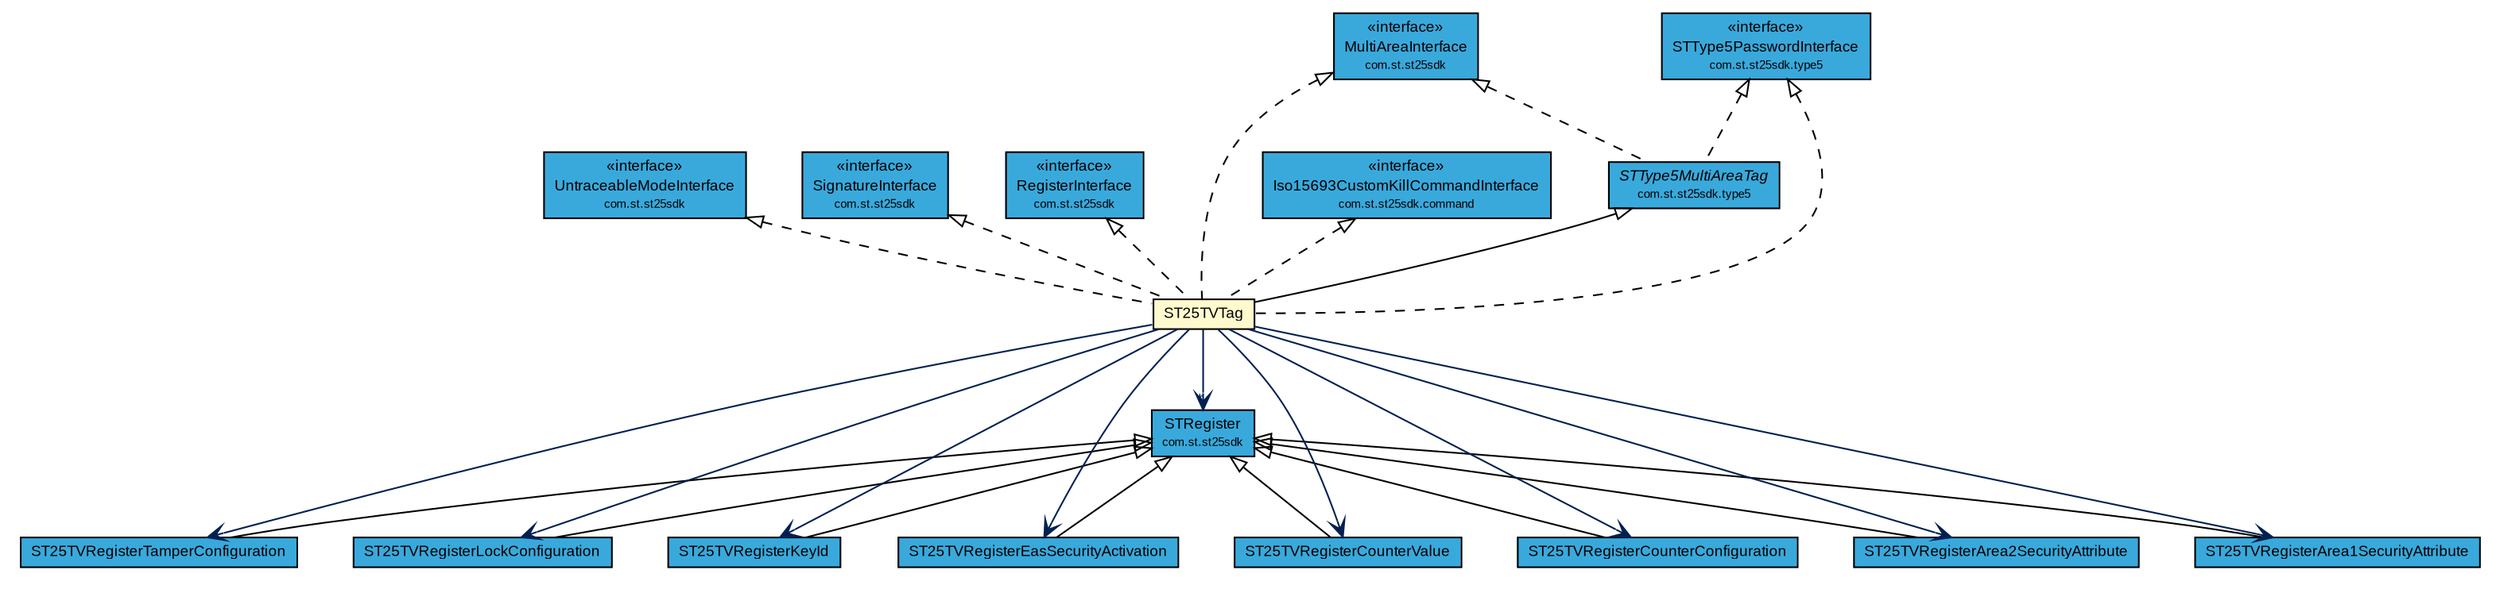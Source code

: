 #!/usr/local/bin/dot
#
# Class diagram 
# Generated by UMLGraph version R5_7_2-3-gee82a7 (http://www.umlgraph.org/)
#

digraph G {
	edge [fontname="arial",fontsize=10,labelfontname="arial",labelfontsize=10];
	node [fontname="arial",fontsize=10,shape=plaintext];
	nodesep=0.25;
	ranksep=0.5;
	// com.st.st25sdk.UntraceableModeInterface
	c41836 [label=<<table title="com.st.st25sdk.UntraceableModeInterface" border="0" cellborder="1" cellspacing="0" cellpadding="2" port="p" bgcolor="#39a9dc" href="../../UntraceableModeInterface.html">
		<tr><td><table border="0" cellspacing="0" cellpadding="1">
<tr><td align="center" balign="center"> &#171;interface&#187; </td></tr>
<tr><td align="center" balign="center"> UntraceableModeInterface </td></tr>
<tr><td align="center" balign="center"><font point-size="7.0"> com.st.st25sdk </font></td></tr>
		</table></td></tr>
		</table>>, URL="../../UntraceableModeInterface.html", fontname="arial", fontcolor="black", fontsize=9.0];
	// com.st.st25sdk.STRegister
	c41842 [label=<<table title="com.st.st25sdk.STRegister" border="0" cellborder="1" cellspacing="0" cellpadding="2" port="p" bgcolor="#39a9dc" href="../../STRegister.html">
		<tr><td><table border="0" cellspacing="0" cellpadding="1">
<tr><td align="center" balign="center"> STRegister </td></tr>
<tr><td align="center" balign="center"><font point-size="7.0"> com.st.st25sdk </font></td></tr>
		</table></td></tr>
		</table>>, URL="../../STRegister.html", fontname="arial", fontcolor="black", fontsize=9.0];
	// com.st.st25sdk.SignatureInterface
	c41852 [label=<<table title="com.st.st25sdk.SignatureInterface" border="0" cellborder="1" cellspacing="0" cellpadding="2" port="p" bgcolor="#39a9dc" href="../../SignatureInterface.html">
		<tr><td><table border="0" cellspacing="0" cellpadding="1">
<tr><td align="center" balign="center"> &#171;interface&#187; </td></tr>
<tr><td align="center" balign="center"> SignatureInterface </td></tr>
<tr><td align="center" balign="center"><font point-size="7.0"> com.st.st25sdk </font></td></tr>
		</table></td></tr>
		</table>>, URL="../../SignatureInterface.html", fontname="arial", fontcolor="black", fontsize=9.0];
	// com.st.st25sdk.RegisterInterface
	c41857 [label=<<table title="com.st.st25sdk.RegisterInterface" border="0" cellborder="1" cellspacing="0" cellpadding="2" port="p" bgcolor="#39a9dc" href="../../RegisterInterface.html">
		<tr><td><table border="0" cellspacing="0" cellpadding="1">
<tr><td align="center" balign="center"> &#171;interface&#187; </td></tr>
<tr><td align="center" balign="center"> RegisterInterface </td></tr>
<tr><td align="center" balign="center"><font point-size="7.0"> com.st.st25sdk </font></td></tr>
		</table></td></tr>
		</table>>, URL="../../RegisterInterface.html", fontname="arial", fontcolor="black", fontsize=9.0];
	// com.st.st25sdk.MultiAreaInterface
	c41861 [label=<<table title="com.st.st25sdk.MultiAreaInterface" border="0" cellborder="1" cellspacing="0" cellpadding="2" port="p" bgcolor="#39a9dc" href="../../MultiAreaInterface.html">
		<tr><td><table border="0" cellspacing="0" cellpadding="1">
<tr><td align="center" balign="center"> &#171;interface&#187; </td></tr>
<tr><td align="center" balign="center"> MultiAreaInterface </td></tr>
<tr><td align="center" balign="center"><font point-size="7.0"> com.st.st25sdk </font></td></tr>
		</table></td></tr>
		</table>>, URL="../../MultiAreaInterface.html", fontname="arial", fontcolor="black", fontsize=9.0];
	// com.st.st25sdk.command.Iso15693CustomKillCommandInterface
	c41902 [label=<<table title="com.st.st25sdk.command.Iso15693CustomKillCommandInterface" border="0" cellborder="1" cellspacing="0" cellpadding="2" port="p" bgcolor="#39a9dc" href="../../command/Iso15693CustomKillCommandInterface.html">
		<tr><td><table border="0" cellspacing="0" cellpadding="1">
<tr><td align="center" balign="center"> &#171;interface&#187; </td></tr>
<tr><td align="center" balign="center"> Iso15693CustomKillCommandInterface </td></tr>
<tr><td align="center" balign="center"><font point-size="7.0"> com.st.st25sdk.command </font></td></tr>
		</table></td></tr>
		</table>>, URL="../../command/Iso15693CustomKillCommandInterface.html", fontname="arial", fontcolor="black", fontsize=9.0];
	// com.st.st25sdk.type5.STType5PasswordInterface
	c42009 [label=<<table title="com.st.st25sdk.type5.STType5PasswordInterface" border="0" cellborder="1" cellspacing="0" cellpadding="2" port="p" bgcolor="#39a9dc" href="../STType5PasswordInterface.html">
		<tr><td><table border="0" cellspacing="0" cellpadding="1">
<tr><td align="center" balign="center"> &#171;interface&#187; </td></tr>
<tr><td align="center" balign="center"> STType5PasswordInterface </td></tr>
<tr><td align="center" balign="center"><font point-size="7.0"> com.st.st25sdk.type5 </font></td></tr>
		</table></td></tr>
		</table>>, URL="../STType5PasswordInterface.html", fontname="arial", fontcolor="black", fontsize=9.0];
	// com.st.st25sdk.type5.STType5MultiAreaTag
	c42010 [label=<<table title="com.st.st25sdk.type5.STType5MultiAreaTag" border="0" cellborder="1" cellspacing="0" cellpadding="2" port="p" bgcolor="#39a9dc" href="../STType5MultiAreaTag.html">
		<tr><td><table border="0" cellspacing="0" cellpadding="1">
<tr><td align="center" balign="center"><font face="arial italic"> STType5MultiAreaTag </font></td></tr>
<tr><td align="center" balign="center"><font point-size="7.0"> com.st.st25sdk.type5 </font></td></tr>
		</table></td></tr>
		</table>>, URL="../STType5MultiAreaTag.html", fontname="arial", fontcolor="black", fontsize=9.0];
	// com.st.st25sdk.type5.st25tv.ST25TVTag
	c42066 [label=<<table title="com.st.st25sdk.type5.st25tv.ST25TVTag" border="0" cellborder="1" cellspacing="0" cellpadding="2" port="p" bgcolor="lemonChiffon" href="./ST25TVTag.html">
		<tr><td><table border="0" cellspacing="0" cellpadding="1">
<tr><td align="center" balign="center"> ST25TVTag </td></tr>
		</table></td></tr>
		</table>>, URL="./ST25TVTag.html", fontname="arial", fontcolor="black", fontsize=9.0];
	// com.st.st25sdk.type5.st25tv.ST25TVRegisterTamperConfiguration
	c42067 [label=<<table title="com.st.st25sdk.type5.st25tv.ST25TVRegisterTamperConfiguration" border="0" cellborder="1" cellspacing="0" cellpadding="2" port="p" bgcolor="#39a9dc" href="./ST25TVRegisterTamperConfiguration.html">
		<tr><td><table border="0" cellspacing="0" cellpadding="1">
<tr><td align="center" balign="center"> ST25TVRegisterTamperConfiguration </td></tr>
		</table></td></tr>
		</table>>, URL="./ST25TVRegisterTamperConfiguration.html", fontname="arial", fontcolor="black", fontsize=9.0];
	// com.st.st25sdk.type5.st25tv.ST25TVRegisterLockConfiguration
	c42068 [label=<<table title="com.st.st25sdk.type5.st25tv.ST25TVRegisterLockConfiguration" border="0" cellborder="1" cellspacing="0" cellpadding="2" port="p" bgcolor="#39a9dc" href="./ST25TVRegisterLockConfiguration.html">
		<tr><td><table border="0" cellspacing="0" cellpadding="1">
<tr><td align="center" balign="center"> ST25TVRegisterLockConfiguration </td></tr>
		</table></td></tr>
		</table>>, URL="./ST25TVRegisterLockConfiguration.html", fontname="arial", fontcolor="black", fontsize=9.0];
	// com.st.st25sdk.type5.st25tv.ST25TVRegisterKeyId
	c42069 [label=<<table title="com.st.st25sdk.type5.st25tv.ST25TVRegisterKeyId" border="0" cellborder="1" cellspacing="0" cellpadding="2" port="p" bgcolor="#39a9dc" href="./ST25TVRegisterKeyId.html">
		<tr><td><table border="0" cellspacing="0" cellpadding="1">
<tr><td align="center" balign="center"> ST25TVRegisterKeyId </td></tr>
		</table></td></tr>
		</table>>, URL="./ST25TVRegisterKeyId.html", fontname="arial", fontcolor="black", fontsize=9.0];
	// com.st.st25sdk.type5.st25tv.ST25TVRegisterEasSecurityActivation
	c42070 [label=<<table title="com.st.st25sdk.type5.st25tv.ST25TVRegisterEasSecurityActivation" border="0" cellborder="1" cellspacing="0" cellpadding="2" port="p" bgcolor="#39a9dc" href="./ST25TVRegisterEasSecurityActivation.html">
		<tr><td><table border="0" cellspacing="0" cellpadding="1">
<tr><td align="center" balign="center"> ST25TVRegisterEasSecurityActivation </td></tr>
		</table></td></tr>
		</table>>, URL="./ST25TVRegisterEasSecurityActivation.html", fontname="arial", fontcolor="black", fontsize=9.0];
	// com.st.st25sdk.type5.st25tv.ST25TVRegisterCounterValue
	c42071 [label=<<table title="com.st.st25sdk.type5.st25tv.ST25TVRegisterCounterValue" border="0" cellborder="1" cellspacing="0" cellpadding="2" port="p" bgcolor="#39a9dc" href="./ST25TVRegisterCounterValue.html">
		<tr><td><table border="0" cellspacing="0" cellpadding="1">
<tr><td align="center" balign="center"> ST25TVRegisterCounterValue </td></tr>
		</table></td></tr>
		</table>>, URL="./ST25TVRegisterCounterValue.html", fontname="arial", fontcolor="black", fontsize=9.0];
	// com.st.st25sdk.type5.st25tv.ST25TVRegisterCounterConfiguration
	c42072 [label=<<table title="com.st.st25sdk.type5.st25tv.ST25TVRegisterCounterConfiguration" border="0" cellborder="1" cellspacing="0" cellpadding="2" port="p" bgcolor="#39a9dc" href="./ST25TVRegisterCounterConfiguration.html">
		<tr><td><table border="0" cellspacing="0" cellpadding="1">
<tr><td align="center" balign="center"> ST25TVRegisterCounterConfiguration </td></tr>
		</table></td></tr>
		</table>>, URL="./ST25TVRegisterCounterConfiguration.html", fontname="arial", fontcolor="black", fontsize=9.0];
	// com.st.st25sdk.type5.st25tv.ST25TVRegisterArea2SecurityAttribute
	c42073 [label=<<table title="com.st.st25sdk.type5.st25tv.ST25TVRegisterArea2SecurityAttribute" border="0" cellborder="1" cellspacing="0" cellpadding="2" port="p" bgcolor="#39a9dc" href="./ST25TVRegisterArea2SecurityAttribute.html">
		<tr><td><table border="0" cellspacing="0" cellpadding="1">
<tr><td align="center" balign="center"> ST25TVRegisterArea2SecurityAttribute </td></tr>
		</table></td></tr>
		</table>>, URL="./ST25TVRegisterArea2SecurityAttribute.html", fontname="arial", fontcolor="black", fontsize=9.0];
	// com.st.st25sdk.type5.st25tv.ST25TVRegisterArea1SecurityAttribute
	c42074 [label=<<table title="com.st.st25sdk.type5.st25tv.ST25TVRegisterArea1SecurityAttribute" border="0" cellborder="1" cellspacing="0" cellpadding="2" port="p" bgcolor="#39a9dc" href="./ST25TVRegisterArea1SecurityAttribute.html">
		<tr><td><table border="0" cellspacing="0" cellpadding="1">
<tr><td align="center" balign="center"> ST25TVRegisterArea1SecurityAttribute </td></tr>
		</table></td></tr>
		</table>>, URL="./ST25TVRegisterArea1SecurityAttribute.html", fontname="arial", fontcolor="black", fontsize=9.0];
	//com.st.st25sdk.type5.STType5MultiAreaTag implements com.st.st25sdk.MultiAreaInterface
	c41861:p -> c42010:p [dir=back,arrowtail=empty,style=dashed];
	//com.st.st25sdk.type5.STType5MultiAreaTag implements com.st.st25sdk.type5.STType5PasswordInterface
	c42009:p -> c42010:p [dir=back,arrowtail=empty,style=dashed];
	//com.st.st25sdk.type5.st25tv.ST25TVTag extends com.st.st25sdk.type5.STType5MultiAreaTag
	c42010:p -> c42066:p [dir=back,arrowtail=empty];
	//com.st.st25sdk.type5.st25tv.ST25TVTag implements com.st.st25sdk.MultiAreaInterface
	c41861:p -> c42066:p [dir=back,arrowtail=empty,style=dashed];
	//com.st.st25sdk.type5.st25tv.ST25TVTag implements com.st.st25sdk.type5.STType5PasswordInterface
	c42009:p -> c42066:p [dir=back,arrowtail=empty,style=dashed];
	//com.st.st25sdk.type5.st25tv.ST25TVTag implements com.st.st25sdk.command.Iso15693CustomKillCommandInterface
	c41902:p -> c42066:p [dir=back,arrowtail=empty,style=dashed];
	//com.st.st25sdk.type5.st25tv.ST25TVTag implements com.st.st25sdk.UntraceableModeInterface
	c41836:p -> c42066:p [dir=back,arrowtail=empty,style=dashed];
	//com.st.st25sdk.type5.st25tv.ST25TVTag implements com.st.st25sdk.SignatureInterface
	c41852:p -> c42066:p [dir=back,arrowtail=empty,style=dashed];
	//com.st.st25sdk.type5.st25tv.ST25TVTag implements com.st.st25sdk.RegisterInterface
	c41857:p -> c42066:p [dir=back,arrowtail=empty,style=dashed];
	//com.st.st25sdk.type5.st25tv.ST25TVRegisterTamperConfiguration extends com.st.st25sdk.STRegister
	c41842:p -> c42067:p [dir=back,arrowtail=empty];
	//com.st.st25sdk.type5.st25tv.ST25TVRegisterLockConfiguration extends com.st.st25sdk.STRegister
	c41842:p -> c42068:p [dir=back,arrowtail=empty];
	//com.st.st25sdk.type5.st25tv.ST25TVRegisterKeyId extends com.st.st25sdk.STRegister
	c41842:p -> c42069:p [dir=back,arrowtail=empty];
	//com.st.st25sdk.type5.st25tv.ST25TVRegisterEasSecurityActivation extends com.st.st25sdk.STRegister
	c41842:p -> c42070:p [dir=back,arrowtail=empty];
	//com.st.st25sdk.type5.st25tv.ST25TVRegisterCounterValue extends com.st.st25sdk.STRegister
	c41842:p -> c42071:p [dir=back,arrowtail=empty];
	//com.st.st25sdk.type5.st25tv.ST25TVRegisterCounterConfiguration extends com.st.st25sdk.STRegister
	c41842:p -> c42072:p [dir=back,arrowtail=empty];
	//com.st.st25sdk.type5.st25tv.ST25TVRegisterArea2SecurityAttribute extends com.st.st25sdk.STRegister
	c41842:p -> c42073:p [dir=back,arrowtail=empty];
	//com.st.st25sdk.type5.st25tv.ST25TVRegisterArea1SecurityAttribute extends com.st.st25sdk.STRegister
	c41842:p -> c42074:p [dir=back,arrowtail=empty];
	// com.st.st25sdk.type5.st25tv.ST25TVTag NAVASSOC com.st.st25sdk.STRegister
	c42066:p -> c41842:p [taillabel="", label="", headlabel="*", fontname="arial", fontcolor="#002052", fontsize=10.0, color="#002052", arrowhead=open];
	// com.st.st25sdk.type5.st25tv.ST25TVTag NAVASSOC com.st.st25sdk.type5.st25tv.ST25TVRegisterArea1SecurityAttribute
	c42066:p -> c42074:p [taillabel="", label="", headlabel="", fontname="arial", fontcolor="#002052", fontsize=10.0, color="#002052", arrowhead=open];
	// com.st.st25sdk.type5.st25tv.ST25TVTag NAVASSOC com.st.st25sdk.type5.st25tv.ST25TVRegisterArea2SecurityAttribute
	c42066:p -> c42073:p [taillabel="", label="", headlabel="", fontname="arial", fontcolor="#002052", fontsize=10.0, color="#002052", arrowhead=open];
	// com.st.st25sdk.type5.st25tv.ST25TVTag NAVASSOC com.st.st25sdk.type5.st25tv.ST25TVRegisterEasSecurityActivation
	c42066:p -> c42070:p [taillabel="", label="", headlabel="", fontname="arial", fontcolor="#002052", fontsize=10.0, color="#002052", arrowhead=open];
	// com.st.st25sdk.type5.st25tv.ST25TVTag NAVASSOC com.st.st25sdk.type5.st25tv.ST25TVRegisterCounterConfiguration
	c42066:p -> c42072:p [taillabel="", label="", headlabel="", fontname="arial", fontcolor="#002052", fontsize=10.0, color="#002052", arrowhead=open];
	// com.st.st25sdk.type5.st25tv.ST25TVTag NAVASSOC com.st.st25sdk.type5.st25tv.ST25TVRegisterCounterValue
	c42066:p -> c42071:p [taillabel="", label="", headlabel="", fontname="arial", fontcolor="#002052", fontsize=10.0, color="#002052", arrowhead=open];
	// com.st.st25sdk.type5.st25tv.ST25TVTag NAVASSOC com.st.st25sdk.type5.st25tv.ST25TVRegisterTamperConfiguration
	c42066:p -> c42067:p [taillabel="", label="", headlabel="", fontname="arial", fontcolor="#002052", fontsize=10.0, color="#002052", arrowhead=open];
	// com.st.st25sdk.type5.st25tv.ST25TVTag NAVASSOC com.st.st25sdk.type5.st25tv.ST25TVRegisterLockConfiguration
	c42066:p -> c42068:p [taillabel="", label="", headlabel="", fontname="arial", fontcolor="#002052", fontsize=10.0, color="#002052", arrowhead=open];
	// com.st.st25sdk.type5.st25tv.ST25TVTag NAVASSOC com.st.st25sdk.type5.st25tv.ST25TVRegisterKeyId
	c42066:p -> c42069:p [taillabel="", label="", headlabel="", fontname="arial", fontcolor="#002052", fontsize=10.0, color="#002052", arrowhead=open];
}

